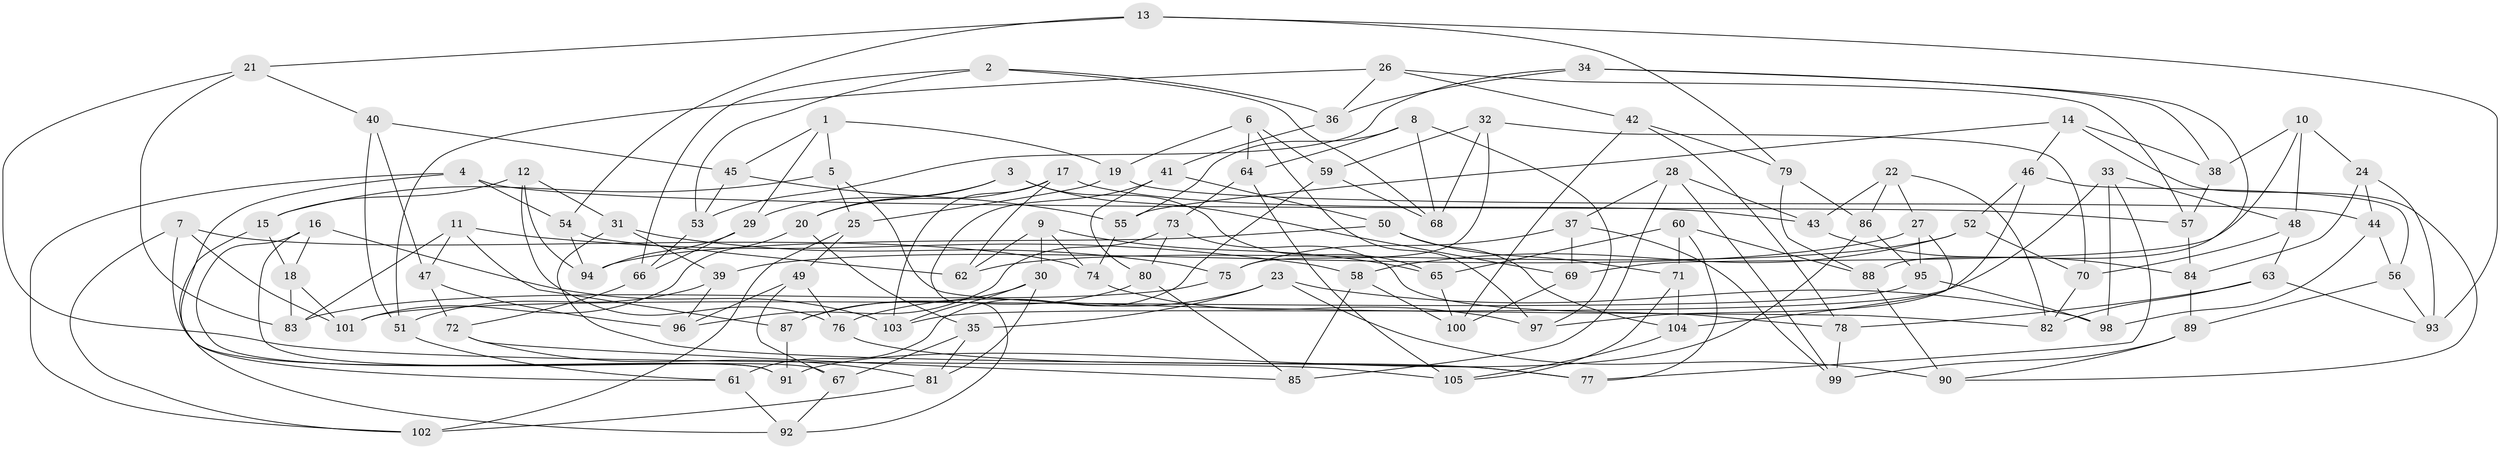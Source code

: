 // coarse degree distribution, {13: 0.06451612903225806, 4: 0.1935483870967742, 12: 0.0967741935483871, 7: 0.16129032258064516, 11: 0.03225806451612903, 8: 0.16129032258064516, 9: 0.06451612903225806, 6: 0.16129032258064516, 10: 0.06451612903225806}
// Generated by graph-tools (version 1.1) at 2025/20/03/04/25 18:20:29]
// undirected, 105 vertices, 210 edges
graph export_dot {
graph [start="1"]
  node [color=gray90,style=filled];
  1;
  2;
  3;
  4;
  5;
  6;
  7;
  8;
  9;
  10;
  11;
  12;
  13;
  14;
  15;
  16;
  17;
  18;
  19;
  20;
  21;
  22;
  23;
  24;
  25;
  26;
  27;
  28;
  29;
  30;
  31;
  32;
  33;
  34;
  35;
  36;
  37;
  38;
  39;
  40;
  41;
  42;
  43;
  44;
  45;
  46;
  47;
  48;
  49;
  50;
  51;
  52;
  53;
  54;
  55;
  56;
  57;
  58;
  59;
  60;
  61;
  62;
  63;
  64;
  65;
  66;
  67;
  68;
  69;
  70;
  71;
  72;
  73;
  74;
  75;
  76;
  77;
  78;
  79;
  80;
  81;
  82;
  83;
  84;
  85;
  86;
  87;
  88;
  89;
  90;
  91;
  92;
  93;
  94;
  95;
  96;
  97;
  98;
  99;
  100;
  101;
  102;
  103;
  104;
  105;
  1 -- 5;
  1 -- 19;
  1 -- 45;
  1 -- 29;
  2 -- 68;
  2 -- 66;
  2 -- 36;
  2 -- 53;
  3 -- 20;
  3 -- 69;
  3 -- 65;
  3 -- 29;
  4 -- 102;
  4 -- 57;
  4 -- 54;
  4 -- 61;
  5 -- 25;
  5 -- 15;
  5 -- 82;
  6 -- 59;
  6 -- 64;
  6 -- 19;
  6 -- 97;
  7 -- 102;
  7 -- 101;
  7 -- 74;
  7 -- 91;
  8 -- 68;
  8 -- 55;
  8 -- 64;
  8 -- 97;
  9 -- 65;
  9 -- 62;
  9 -- 74;
  9 -- 30;
  10 -- 24;
  10 -- 48;
  10 -- 69;
  10 -- 38;
  11 -- 83;
  11 -- 87;
  11 -- 58;
  11 -- 47;
  12 -- 31;
  12 -- 15;
  12 -- 76;
  12 -- 94;
  13 -- 21;
  13 -- 79;
  13 -- 93;
  13 -- 54;
  14 -- 46;
  14 -- 55;
  14 -- 38;
  14 -- 90;
  15 -- 92;
  15 -- 18;
  16 -- 67;
  16 -- 103;
  16 -- 91;
  16 -- 18;
  17 -- 103;
  17 -- 62;
  17 -- 43;
  17 -- 20;
  18 -- 101;
  18 -- 83;
  19 -- 25;
  19 -- 44;
  20 -- 35;
  20 -- 101;
  21 -- 83;
  21 -- 40;
  21 -- 105;
  22 -- 27;
  22 -- 86;
  22 -- 43;
  22 -- 82;
  23 -- 76;
  23 -- 98;
  23 -- 35;
  23 -- 90;
  24 -- 44;
  24 -- 93;
  24 -- 84;
  25 -- 102;
  25 -- 49;
  26 -- 51;
  26 -- 57;
  26 -- 42;
  26 -- 36;
  27 -- 95;
  27 -- 39;
  27 -- 104;
  28 -- 99;
  28 -- 37;
  28 -- 85;
  28 -- 43;
  29 -- 66;
  29 -- 94;
  30 -- 87;
  30 -- 81;
  30 -- 103;
  31 -- 75;
  31 -- 39;
  31 -- 77;
  32 -- 75;
  32 -- 59;
  32 -- 70;
  32 -- 68;
  33 -- 48;
  33 -- 98;
  33 -- 103;
  33 -- 77;
  34 -- 88;
  34 -- 36;
  34 -- 53;
  34 -- 38;
  35 -- 81;
  35 -- 67;
  36 -- 41;
  37 -- 75;
  37 -- 69;
  37 -- 99;
  38 -- 57;
  39 -- 51;
  39 -- 96;
  40 -- 51;
  40 -- 45;
  40 -- 47;
  41 -- 50;
  41 -- 92;
  41 -- 80;
  42 -- 78;
  42 -- 100;
  42 -- 79;
  43 -- 84;
  44 -- 98;
  44 -- 56;
  45 -- 53;
  45 -- 55;
  46 -- 97;
  46 -- 56;
  46 -- 52;
  47 -- 72;
  47 -- 96;
  48 -- 70;
  48 -- 63;
  49 -- 76;
  49 -- 96;
  49 -- 67;
  50 -- 71;
  50 -- 94;
  50 -- 104;
  51 -- 61;
  52 -- 62;
  52 -- 70;
  52 -- 58;
  53 -- 66;
  54 -- 62;
  54 -- 94;
  55 -- 74;
  56 -- 93;
  56 -- 89;
  57 -- 84;
  58 -- 100;
  58 -- 85;
  59 -- 61;
  59 -- 68;
  60 -- 77;
  60 -- 65;
  60 -- 88;
  60 -- 71;
  61 -- 92;
  63 -- 93;
  63 -- 82;
  63 -- 78;
  64 -- 105;
  64 -- 73;
  65 -- 100;
  66 -- 72;
  67 -- 92;
  69 -- 100;
  70 -- 82;
  71 -- 104;
  71 -- 105;
  72 -- 81;
  72 -- 85;
  73 -- 96;
  73 -- 78;
  73 -- 80;
  74 -- 97;
  75 -- 83;
  76 -- 77;
  78 -- 99;
  79 -- 86;
  79 -- 88;
  80 -- 87;
  80 -- 85;
  81 -- 102;
  84 -- 89;
  86 -- 95;
  86 -- 91;
  87 -- 91;
  88 -- 90;
  89 -- 99;
  89 -- 90;
  95 -- 101;
  95 -- 98;
  104 -- 105;
}

